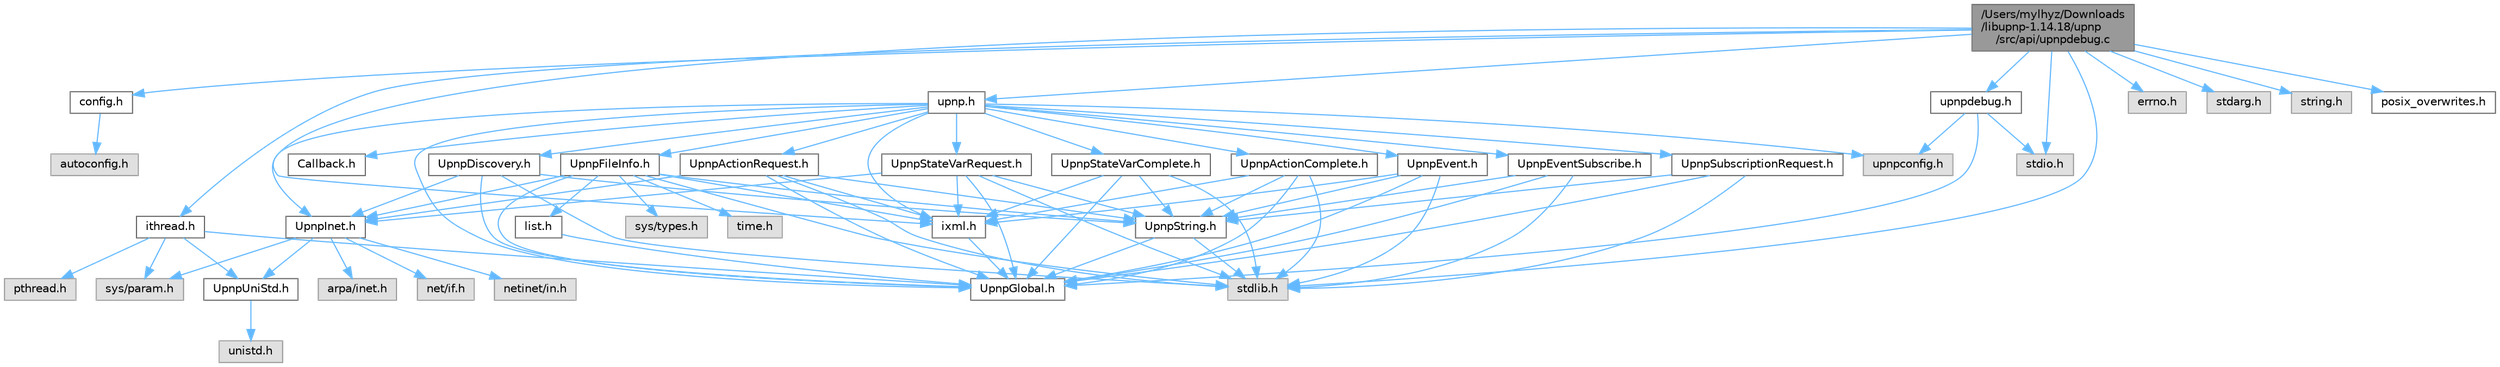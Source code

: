 digraph "/Users/mylhyz/Downloads/libupnp-1.14.18/upnp/src/api/upnpdebug.c"
{
 // LATEX_PDF_SIZE
  bgcolor="transparent";
  edge [fontname=Helvetica,fontsize=10,labelfontname=Helvetica,labelfontsize=10];
  node [fontname=Helvetica,fontsize=10,shape=box,height=0.2,width=0.4];
  Node1 [id="Node000001",label="/Users/mylhyz/Downloads\l/libupnp-1.14.18/upnp\l/src/api/upnpdebug.c",height=0.2,width=0.4,color="gray40", fillcolor="grey60", style="filled", fontcolor="black",tooltip=" "];
  Node1 -> Node2 [id="edge1_Node000001_Node000002",color="steelblue1",style="solid",tooltip=" "];
  Node2 [id="Node000002",label="config.h",height=0.2,width=0.4,color="grey40", fillcolor="white", style="filled",URL="$config_8h_source.html",tooltip=" "];
  Node2 -> Node3 [id="edge2_Node000002_Node000003",color="steelblue1",style="solid",tooltip=" "];
  Node3 [id="Node000003",label="autoconfig.h",height=0.2,width=0.4,color="grey60", fillcolor="#E0E0E0", style="filled",tooltip=" "];
  Node1 -> Node4 [id="edge3_Node000001_Node000004",color="steelblue1",style="solid",tooltip=" "];
  Node4 [id="Node000004",label="ithread.h",height=0.2,width=0.4,color="grey40", fillcolor="white", style="filled",URL="$ithread_8h.html",tooltip=" "];
  Node4 -> Node5 [id="edge4_Node000004_Node000005",color="steelblue1",style="solid",tooltip=" "];
  Node5 [id="Node000005",label="sys/param.h",height=0.2,width=0.4,color="grey60", fillcolor="#E0E0E0", style="filled",tooltip=" "];
  Node4 -> Node6 [id="edge5_Node000004_Node000006",color="steelblue1",style="solid",tooltip=" "];
  Node6 [id="Node000006",label="UpnpGlobal.h",height=0.2,width=0.4,color="grey40", fillcolor="white", style="filled",URL="$UpnpGlobal_8h.html",tooltip="Defines constants that for some reason are not defined on some systems."];
  Node4 -> Node7 [id="edge6_Node000004_Node000007",color="steelblue1",style="solid",tooltip=" "];
  Node7 [id="Node000007",label="UpnpUniStd.h",height=0.2,width=0.4,color="grey40", fillcolor="white", style="filled",URL="$UpnpUniStd_8h_source.html",tooltip=" "];
  Node7 -> Node8 [id="edge7_Node000007_Node000008",color="steelblue1",style="solid",tooltip=" "];
  Node8 [id="Node000008",label="unistd.h",height=0.2,width=0.4,color="grey60", fillcolor="#E0E0E0", style="filled",tooltip=" "];
  Node4 -> Node9 [id="edge8_Node000004_Node000009",color="steelblue1",style="solid",tooltip=" "];
  Node9 [id="Node000009",label="pthread.h",height=0.2,width=0.4,color="grey60", fillcolor="#E0E0E0", style="filled",tooltip=" "];
  Node1 -> Node10 [id="edge9_Node000001_Node000010",color="steelblue1",style="solid",tooltip=" "];
  Node10 [id="Node000010",label="ixml.h",height=0.2,width=0.4,color="grey40", fillcolor="white", style="filled",URL="$ixml_8h.html",tooltip=" "];
  Node10 -> Node6 [id="edge10_Node000010_Node000006",color="steelblue1",style="solid",tooltip=" "];
  Node1 -> Node11 [id="edge11_Node000001_Node000011",color="steelblue1",style="solid",tooltip=" "];
  Node11 [id="Node000011",label="upnp.h",height=0.2,width=0.4,color="grey40", fillcolor="white", style="filled",URL="$upnp_8h.html",tooltip=" "];
  Node11 -> Node6 [id="edge12_Node000011_Node000006",color="steelblue1",style="solid",tooltip=" "];
  Node11 -> Node12 [id="edge13_Node000011_Node000012",color="steelblue1",style="solid",tooltip=" "];
  Node12 [id="Node000012",label="UpnpInet.h",height=0.2,width=0.4,color="grey40", fillcolor="white", style="filled",URL="$UpnpInet_8h.html",tooltip="Provides a platform independent way to include TCP/IP types and functions."];
  Node12 -> Node7 [id="edge14_Node000012_Node000007",color="steelblue1",style="solid",tooltip=" "];
  Node12 -> Node5 [id="edge15_Node000012_Node000005",color="steelblue1",style="solid",tooltip=" "];
  Node12 -> Node13 [id="edge16_Node000012_Node000013",color="steelblue1",style="solid",tooltip=" "];
  Node13 [id="Node000013",label="arpa/inet.h",height=0.2,width=0.4,color="grey60", fillcolor="#E0E0E0", style="filled",tooltip=" "];
  Node12 -> Node14 [id="edge17_Node000012_Node000014",color="steelblue1",style="solid",tooltip=" "];
  Node14 [id="Node000014",label="net/if.h",height=0.2,width=0.4,color="grey60", fillcolor="#E0E0E0", style="filled",tooltip=" "];
  Node12 -> Node15 [id="edge18_Node000012_Node000015",color="steelblue1",style="solid",tooltip=" "];
  Node15 [id="Node000015",label="netinet/in.h",height=0.2,width=0.4,color="grey60", fillcolor="#E0E0E0", style="filled",tooltip=" "];
  Node11 -> Node10 [id="edge19_Node000011_Node000010",color="steelblue1",style="solid",tooltip=" "];
  Node11 -> Node16 [id="edge20_Node000011_Node000016",color="steelblue1",style="solid",tooltip=" "];
  Node16 [id="Node000016",label="upnpconfig.h",height=0.2,width=0.4,color="grey60", fillcolor="#E0E0E0", style="filled",tooltip=" "];
  Node11 -> Node17 [id="edge21_Node000011_Node000017",color="steelblue1",style="solid",tooltip=" "];
  Node17 [id="Node000017",label="UpnpActionComplete.h",height=0.2,width=0.4,color="grey40", fillcolor="white", style="filled",URL="$UpnpActionComplete_8h.html",tooltip="Header file for UpnpActionComplete methods."];
  Node17 -> Node18 [id="edge22_Node000017_Node000018",color="steelblue1",style="solid",tooltip=" "];
  Node18 [id="Node000018",label="stdlib.h",height=0.2,width=0.4,color="grey60", fillcolor="#E0E0E0", style="filled",tooltip=" "];
  Node17 -> Node6 [id="edge23_Node000017_Node000006",color="steelblue1",style="solid",tooltip=" "];
  Node17 -> Node19 [id="edge24_Node000017_Node000019",color="steelblue1",style="solid",tooltip=" "];
  Node19 [id="Node000019",label="UpnpString.h",height=0.2,width=0.4,color="grey40", fillcolor="white", style="filled",URL="$UpnpString_8h.html",tooltip="UpnpString object declaration."];
  Node19 -> Node6 [id="edge25_Node000019_Node000006",color="steelblue1",style="solid",tooltip=" "];
  Node19 -> Node18 [id="edge26_Node000019_Node000018",color="steelblue1",style="solid",tooltip=" "];
  Node17 -> Node10 [id="edge27_Node000017_Node000010",color="steelblue1",style="solid",tooltip=" "];
  Node11 -> Node20 [id="edge28_Node000011_Node000020",color="steelblue1",style="solid",tooltip=" "];
  Node20 [id="Node000020",label="UpnpActionRequest.h",height=0.2,width=0.4,color="grey40", fillcolor="white", style="filled",URL="$UpnpActionRequest_8h.html",tooltip="Header file for UpnpActionRequest methods."];
  Node20 -> Node18 [id="edge29_Node000020_Node000018",color="steelblue1",style="solid",tooltip=" "];
  Node20 -> Node6 [id="edge30_Node000020_Node000006",color="steelblue1",style="solid",tooltip=" "];
  Node20 -> Node12 [id="edge31_Node000020_Node000012",color="steelblue1",style="solid",tooltip=" "];
  Node20 -> Node19 [id="edge32_Node000020_Node000019",color="steelblue1",style="solid",tooltip=" "];
  Node20 -> Node10 [id="edge33_Node000020_Node000010",color="steelblue1",style="solid",tooltip=" "];
  Node11 -> Node21 [id="edge34_Node000011_Node000021",color="steelblue1",style="solid",tooltip=" "];
  Node21 [id="Node000021",label="UpnpDiscovery.h",height=0.2,width=0.4,color="grey40", fillcolor="white", style="filled",URL="$UpnpDiscovery_8h.html",tooltip="Header file for UpnpDiscovery methods."];
  Node21 -> Node18 [id="edge35_Node000021_Node000018",color="steelblue1",style="solid",tooltip=" "];
  Node21 -> Node6 [id="edge36_Node000021_Node000006",color="steelblue1",style="solid",tooltip=" "];
  Node21 -> Node12 [id="edge37_Node000021_Node000012",color="steelblue1",style="solid",tooltip=" "];
  Node21 -> Node19 [id="edge38_Node000021_Node000019",color="steelblue1",style="solid",tooltip=" "];
  Node11 -> Node22 [id="edge39_Node000011_Node000022",color="steelblue1",style="solid",tooltip=" "];
  Node22 [id="Node000022",label="UpnpEvent.h",height=0.2,width=0.4,color="grey40", fillcolor="white", style="filled",URL="$UpnpEvent_8h.html",tooltip="Header file for UpnpEvent methods."];
  Node22 -> Node18 [id="edge40_Node000022_Node000018",color="steelblue1",style="solid",tooltip=" "];
  Node22 -> Node6 [id="edge41_Node000022_Node000006",color="steelblue1",style="solid",tooltip=" "];
  Node22 -> Node19 [id="edge42_Node000022_Node000019",color="steelblue1",style="solid",tooltip=" "];
  Node22 -> Node10 [id="edge43_Node000022_Node000010",color="steelblue1",style="solid",tooltip=" "];
  Node11 -> Node23 [id="edge44_Node000011_Node000023",color="steelblue1",style="solid",tooltip=" "];
  Node23 [id="Node000023",label="UpnpEventSubscribe.h",height=0.2,width=0.4,color="grey40", fillcolor="white", style="filled",URL="$UpnpEventSubscribe_8h.html",tooltip="Header file for UpnpEventSubscribe methods."];
  Node23 -> Node18 [id="edge45_Node000023_Node000018",color="steelblue1",style="solid",tooltip=" "];
  Node23 -> Node6 [id="edge46_Node000023_Node000006",color="steelblue1",style="solid",tooltip=" "];
  Node23 -> Node19 [id="edge47_Node000023_Node000019",color="steelblue1",style="solid",tooltip=" "];
  Node11 -> Node24 [id="edge48_Node000011_Node000024",color="steelblue1",style="solid",tooltip=" "];
  Node24 [id="Node000024",label="UpnpFileInfo.h",height=0.2,width=0.4,color="grey40", fillcolor="white", style="filled",URL="$UpnpFileInfo_8h.html",tooltip="Header file for UpnpFileInfo methods."];
  Node24 -> Node18 [id="edge49_Node000024_Node000018",color="steelblue1",style="solid",tooltip=" "];
  Node24 -> Node6 [id="edge50_Node000024_Node000006",color="steelblue1",style="solid",tooltip=" "];
  Node24 -> Node12 [id="edge51_Node000024_Node000012",color="steelblue1",style="solid",tooltip=" "];
  Node24 -> Node19 [id="edge52_Node000024_Node000019",color="steelblue1",style="solid",tooltip=" "];
  Node24 -> Node10 [id="edge53_Node000024_Node000010",color="steelblue1",style="solid",tooltip=" "];
  Node24 -> Node25 [id="edge54_Node000024_Node000025",color="steelblue1",style="solid",tooltip=" "];
  Node25 [id="Node000025",label="list.h",height=0.2,width=0.4,color="grey40", fillcolor="white", style="filled",URL="$list_8h_source.html",tooltip=" "];
  Node25 -> Node6 [id="edge55_Node000025_Node000006",color="steelblue1",style="solid",tooltip=" "];
  Node24 -> Node26 [id="edge56_Node000024_Node000026",color="steelblue1",style="solid",tooltip=" "];
  Node26 [id="Node000026",label="sys/types.h",height=0.2,width=0.4,color="grey60", fillcolor="#E0E0E0", style="filled",tooltip=" "];
  Node24 -> Node27 [id="edge57_Node000024_Node000027",color="steelblue1",style="solid",tooltip=" "];
  Node27 [id="Node000027",label="time.h",height=0.2,width=0.4,color="grey60", fillcolor="#E0E0E0", style="filled",tooltip=" "];
  Node11 -> Node28 [id="edge58_Node000011_Node000028",color="steelblue1",style="solid",tooltip=" "];
  Node28 [id="Node000028",label="UpnpStateVarComplete.h",height=0.2,width=0.4,color="grey40", fillcolor="white", style="filled",URL="$UpnpStateVarComplete_8h.html",tooltip="Header file for UpnpStateVarComplete methods."];
  Node28 -> Node18 [id="edge59_Node000028_Node000018",color="steelblue1",style="solid",tooltip=" "];
  Node28 -> Node6 [id="edge60_Node000028_Node000006",color="steelblue1",style="solid",tooltip=" "];
  Node28 -> Node19 [id="edge61_Node000028_Node000019",color="steelblue1",style="solid",tooltip=" "];
  Node28 -> Node10 [id="edge62_Node000028_Node000010",color="steelblue1",style="solid",tooltip=" "];
  Node11 -> Node29 [id="edge63_Node000011_Node000029",color="steelblue1",style="solid",tooltip=" "];
  Node29 [id="Node000029",label="UpnpStateVarRequest.h",height=0.2,width=0.4,color="grey40", fillcolor="white", style="filled",URL="$UpnpStateVarRequest_8h.html",tooltip="Header file for UpnpStateVarRequest methods."];
  Node29 -> Node18 [id="edge64_Node000029_Node000018",color="steelblue1",style="solid",tooltip=" "];
  Node29 -> Node6 [id="edge65_Node000029_Node000006",color="steelblue1",style="solid",tooltip=" "];
  Node29 -> Node12 [id="edge66_Node000029_Node000012",color="steelblue1",style="solid",tooltip=" "];
  Node29 -> Node19 [id="edge67_Node000029_Node000019",color="steelblue1",style="solid",tooltip=" "];
  Node29 -> Node10 [id="edge68_Node000029_Node000010",color="steelblue1",style="solid",tooltip=" "];
  Node11 -> Node30 [id="edge69_Node000011_Node000030",color="steelblue1",style="solid",tooltip=" "];
  Node30 [id="Node000030",label="UpnpSubscriptionRequest.h",height=0.2,width=0.4,color="grey40", fillcolor="white", style="filled",URL="$UpnpSubscriptionRequest_8h.html",tooltip="Header file for UpnpSubscriptionRequest methods."];
  Node30 -> Node18 [id="edge70_Node000030_Node000018",color="steelblue1",style="solid",tooltip=" "];
  Node30 -> Node6 [id="edge71_Node000030_Node000006",color="steelblue1",style="solid",tooltip=" "];
  Node30 -> Node19 [id="edge72_Node000030_Node000019",color="steelblue1",style="solid",tooltip=" "];
  Node11 -> Node31 [id="edge73_Node000011_Node000031",color="steelblue1",style="solid",tooltip=" "];
  Node31 [id="Node000031",label="Callback.h",height=0.2,width=0.4,color="grey40", fillcolor="white", style="filled",URL="$Callback_8h.html",tooltip=" "];
  Node1 -> Node32 [id="edge74_Node000001_Node000032",color="steelblue1",style="solid",tooltip=" "];
  Node32 [id="Node000032",label="upnpdebug.h",height=0.2,width=0.4,color="grey40", fillcolor="white", style="filled",URL="$upnpdebug_8h.html",tooltip=" "];
  Node32 -> Node6 [id="edge75_Node000032_Node000006",color="steelblue1",style="solid",tooltip=" "];
  Node32 -> Node16 [id="edge76_Node000032_Node000016",color="steelblue1",style="solid",tooltip=" "];
  Node32 -> Node33 [id="edge77_Node000032_Node000033",color="steelblue1",style="solid",tooltip=" "];
  Node33 [id="Node000033",label="stdio.h",height=0.2,width=0.4,color="grey60", fillcolor="#E0E0E0", style="filled",tooltip=" "];
  Node1 -> Node34 [id="edge78_Node000001_Node000034",color="steelblue1",style="solid",tooltip=" "];
  Node34 [id="Node000034",label="errno.h",height=0.2,width=0.4,color="grey60", fillcolor="#E0E0E0", style="filled",tooltip=" "];
  Node1 -> Node35 [id="edge79_Node000001_Node000035",color="steelblue1",style="solid",tooltip=" "];
  Node35 [id="Node000035",label="stdarg.h",height=0.2,width=0.4,color="grey60", fillcolor="#E0E0E0", style="filled",tooltip=" "];
  Node1 -> Node33 [id="edge80_Node000001_Node000033",color="steelblue1",style="solid",tooltip=" "];
  Node1 -> Node18 [id="edge81_Node000001_Node000018",color="steelblue1",style="solid",tooltip=" "];
  Node1 -> Node36 [id="edge82_Node000001_Node000036",color="steelblue1",style="solid",tooltip=" "];
  Node36 [id="Node000036",label="string.h",height=0.2,width=0.4,color="grey60", fillcolor="#E0E0E0", style="filled",tooltip=" "];
  Node1 -> Node37 [id="edge83_Node000001_Node000037",color="steelblue1",style="solid",tooltip=" "];
  Node37 [id="Node000037",label="posix_overwrites.h",height=0.2,width=0.4,color="grey40", fillcolor="white", style="filled",URL="$posix__overwrites_8h_source.html",tooltip=" "];
}
